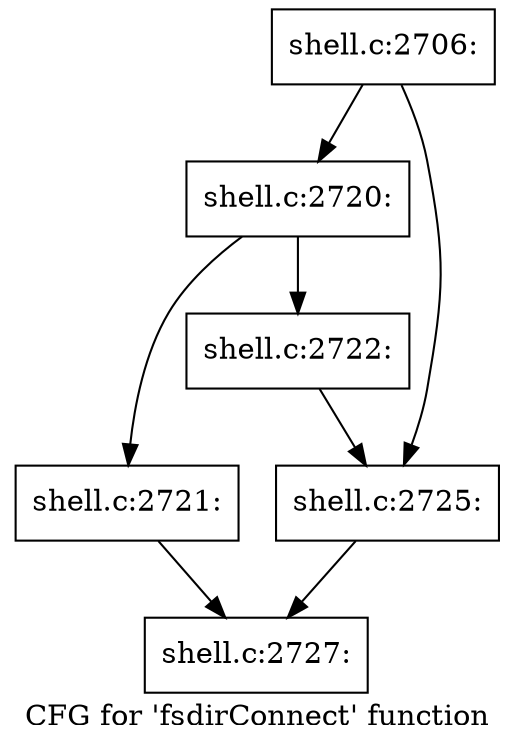 digraph "CFG for 'fsdirConnect' function" {
	label="CFG for 'fsdirConnect' function";

	Node0x56027685a470 [shape=record,label="{shell.c:2706:}"];
	Node0x56027685a470 -> Node0x56027686c180;
	Node0x56027685a470 -> Node0x56027686c550;
	Node0x56027686c180 [shape=record,label="{shell.c:2720:}"];
	Node0x56027686c180 -> Node0x56027686ca60;
	Node0x56027686c180 -> Node0x56027686cc90;
	Node0x56027686ca60 [shape=record,label="{shell.c:2721:}"];
	Node0x56027686ca60 -> Node0x560275ed0dd0;
	Node0x56027686cc90 [shape=record,label="{shell.c:2722:}"];
	Node0x56027686cc90 -> Node0x56027686c550;
	Node0x56027686c550 [shape=record,label="{shell.c:2725:}"];
	Node0x56027686c550 -> Node0x560275ed0dd0;
	Node0x560275ed0dd0 [shape=record,label="{shell.c:2727:}"];
}
